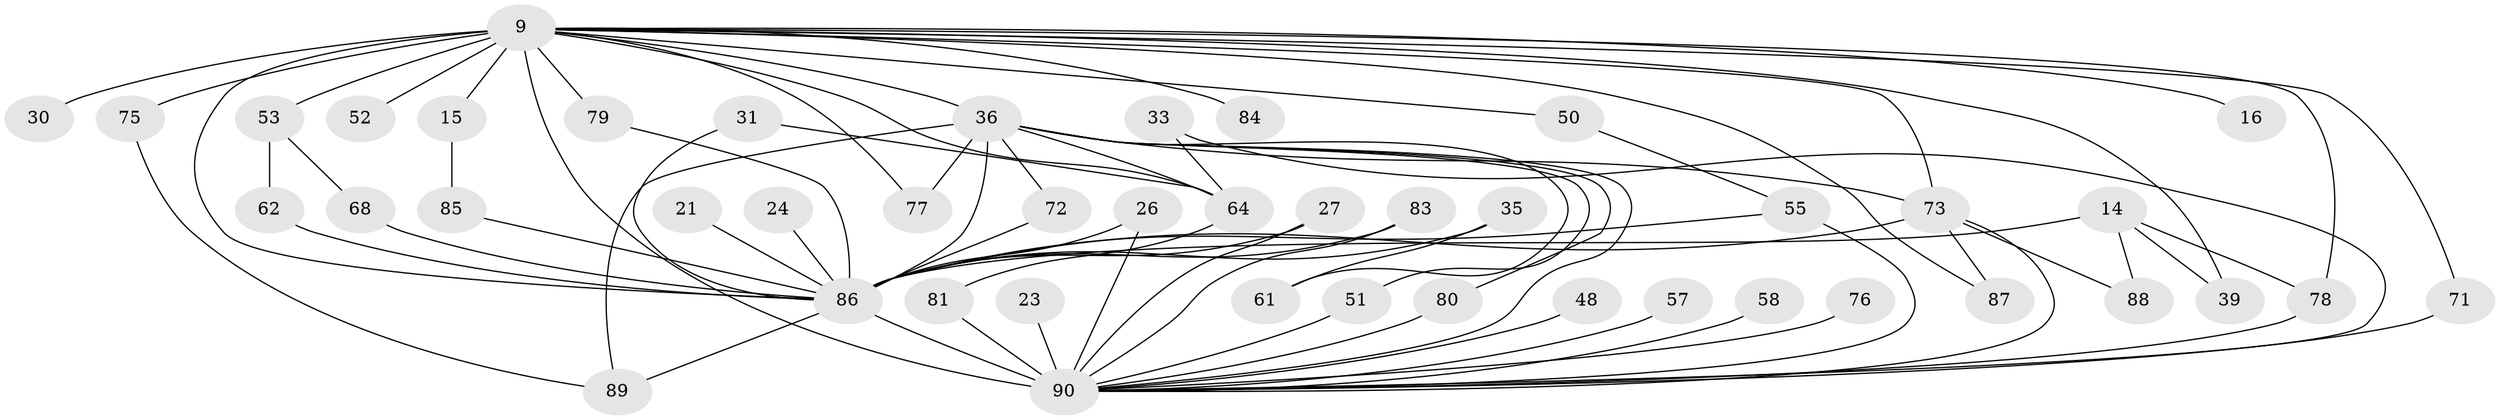// original degree distribution, {21: 0.022222222222222223, 19: 0.022222222222222223, 20: 0.022222222222222223, 15: 0.011111111111111112, 26: 0.011111111111111112, 17: 0.011111111111111112, 16: 0.011111111111111112, 4: 0.07777777777777778, 7: 0.011111111111111112, 5: 0.03333333333333333, 3: 0.18888888888888888, 2: 0.5555555555555556, 9: 0.011111111111111112, 6: 0.011111111111111112}
// Generated by graph-tools (version 1.1) at 2025/43/03/09/25 04:43:17]
// undirected, 45 vertices, 76 edges
graph export_dot {
graph [start="1"]
  node [color=gray90,style=filled];
  9 [super="+5+7"];
  14;
  15;
  16;
  21;
  23;
  24;
  26;
  27;
  30;
  31;
  33;
  35;
  36 [super="+34+10"];
  39;
  48;
  50;
  51;
  52;
  53;
  55 [super="+38"];
  57;
  58;
  61;
  62;
  64 [super="+43"];
  68;
  71;
  72;
  73 [super="+13+29+60+66+70+67"];
  75;
  76;
  77;
  78 [super="+32"];
  79;
  80;
  81;
  83 [super="+69"];
  84;
  85;
  86 [super="+28+41+8"];
  87 [super="+74"];
  88;
  89 [super="+54"];
  90 [super="+65+82+63"];
  9 -- 16 [weight=2];
  9 -- 39;
  9 -- 52 [weight=2];
  9 -- 64 [weight=2];
  9 -- 84 [weight=2];
  9 -- 71;
  9 -- 75;
  9 -- 77;
  9 -- 15 [weight=2];
  9 -- 30 [weight=2];
  9 -- 50;
  9 -- 53 [weight=2];
  9 -- 79;
  9 -- 90 [weight=11];
  9 -- 36 [weight=7];
  9 -- 73 [weight=8];
  9 -- 78;
  9 -- 87;
  9 -- 86 [weight=11];
  14 -- 39;
  14 -- 88;
  14 -- 78;
  14 -- 86 [weight=2];
  15 -- 85;
  21 -- 86 [weight=2];
  23 -- 90 [weight=2];
  24 -- 86 [weight=2];
  26 -- 90;
  26 -- 86;
  27 -- 90;
  27 -- 86;
  31 -- 64;
  31 -- 86;
  33 -- 64;
  33 -- 90;
  35 -- 61;
  35 -- 86 [weight=2];
  36 -- 64 [weight=2];
  36 -- 72;
  36 -- 73;
  36 -- 77;
  36 -- 80;
  36 -- 51;
  36 -- 89 [weight=2];
  36 -- 61;
  36 -- 90 [weight=5];
  36 -- 86 [weight=9];
  48 -- 90 [weight=2];
  50 -- 55;
  51 -- 90;
  53 -- 62;
  53 -- 68;
  55 -- 90 [weight=2];
  55 -- 86;
  57 -- 90 [weight=2];
  58 -- 90 [weight=2];
  62 -- 86;
  64 -- 81;
  68 -- 86;
  71 -- 90;
  72 -- 86;
  73 -- 88;
  73 -- 90 [weight=4];
  73 -- 87;
  73 -- 86;
  75 -- 89;
  76 -- 90 [weight=2];
  78 -- 90;
  79 -- 86;
  80 -- 90;
  81 -- 90;
  83 -- 90;
  83 -- 86 [weight=2];
  85 -- 86;
  86 -- 90 [weight=13];
  86 -- 89;
}
